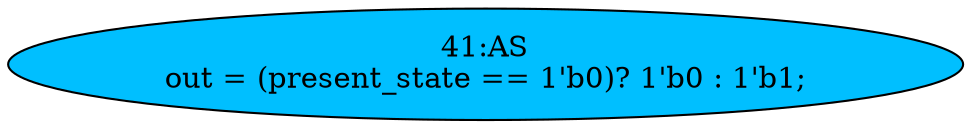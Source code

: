 strict digraph "" {
	node [label="\N"];
	"41:AS"	[ast="<pyverilog.vparser.ast.Assign object at 0x7f16126dc550>",
		def_var="['out']",
		fillcolor=deepskyblue,
		label="41:AS
out = (present_state == 1'b0)? 1'b0 : 1'b1;",
		statements="[]",
		style=filled,
		typ=Assign,
		use_var="['present_state']"];
}
